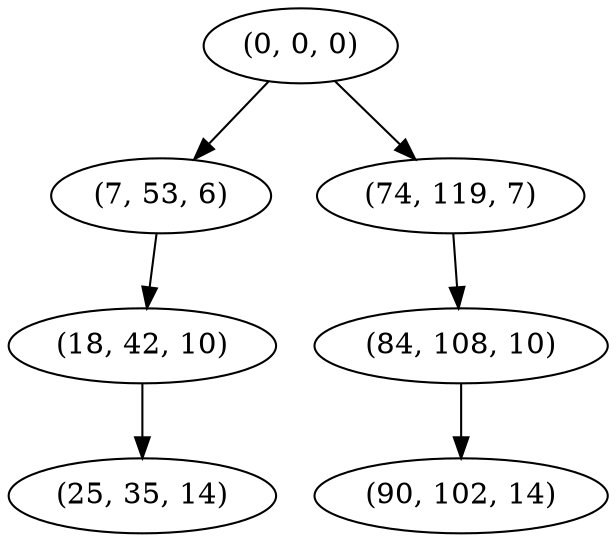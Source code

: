 digraph tree {
    "(0, 0, 0)";
    "(7, 53, 6)";
    "(18, 42, 10)";
    "(25, 35, 14)";
    "(74, 119, 7)";
    "(84, 108, 10)";
    "(90, 102, 14)";
    "(0, 0, 0)" -> "(7, 53, 6)";
    "(0, 0, 0)" -> "(74, 119, 7)";
    "(7, 53, 6)" -> "(18, 42, 10)";
    "(18, 42, 10)" -> "(25, 35, 14)";
    "(74, 119, 7)" -> "(84, 108, 10)";
    "(84, 108, 10)" -> "(90, 102, 14)";
}
